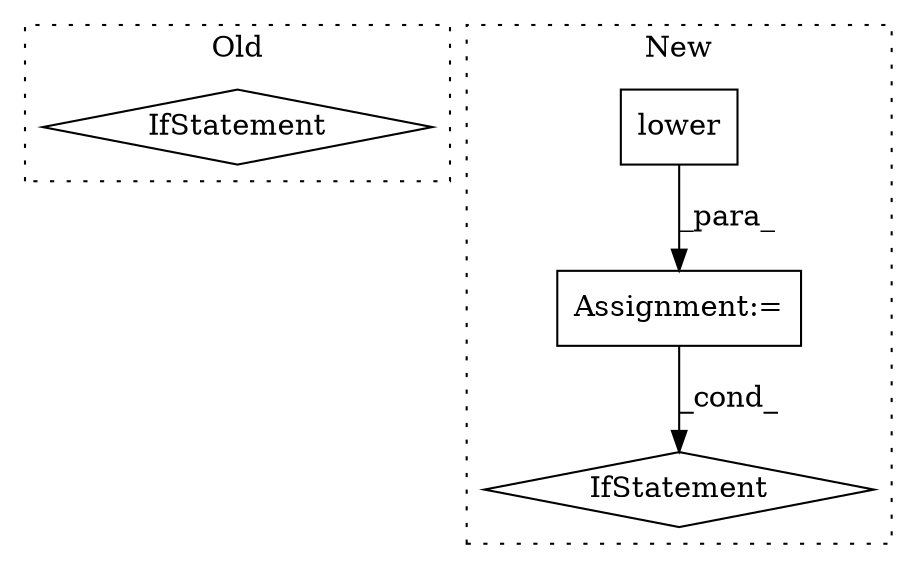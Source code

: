 digraph G {
subgraph cluster0 {
1 [label="IfStatement" a="25" s="1666,1684" l="4,2" shape="diamond"];
label = "Old";
style="dotted";
}
subgraph cluster1 {
2 [label="lower" a="32" s="1707" l="7" shape="box"];
3 [label="IfStatement" a="25" s="1720,1839" l="4,2" shape="diamond"];
4 [label="Assignment:=" a="7" s="1812" l="24" shape="box"];
label = "New";
style="dotted";
}
2 -> 4 [label="_para_"];
4 -> 3 [label="_cond_"];
}
